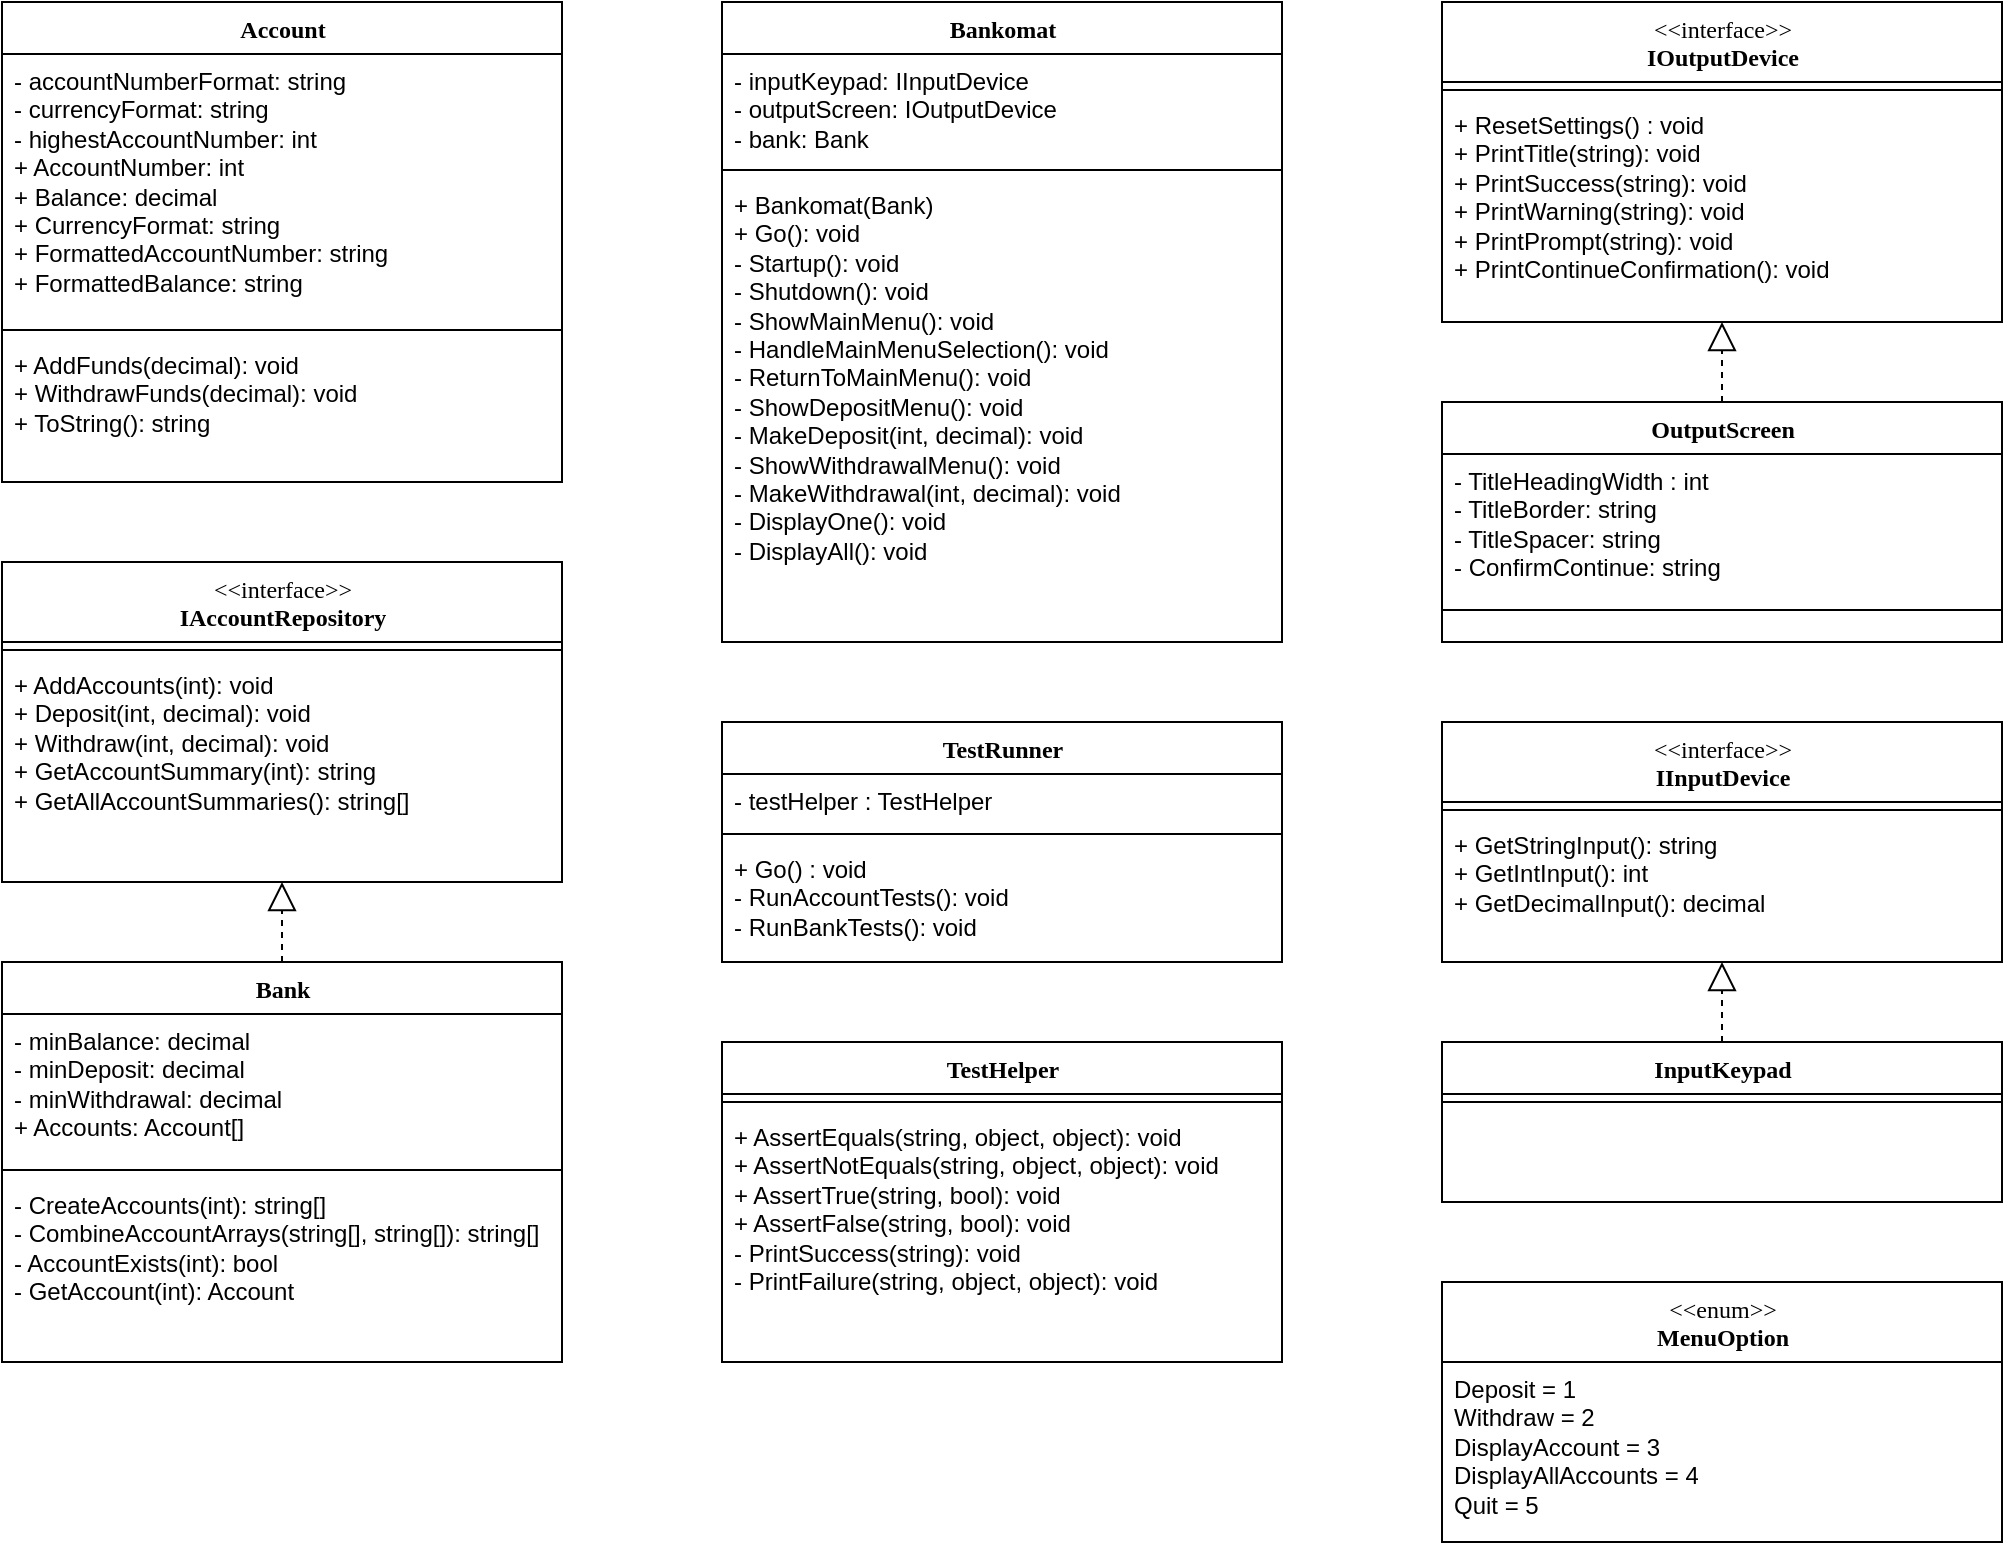 <mxfile version="26.0.16">
  <diagram name="Page-1" id="9f46799a-70d6-7492-0946-bef42562c5a5">
    <mxGraphModel dx="1434" dy="858" grid="1" gridSize="10" guides="1" tooltips="1" connect="1" arrows="1" fold="1" page="1" pageScale="1" pageWidth="1100" pageHeight="850" background="none" math="0" shadow="0">
      <root>
        <mxCell id="0" />
        <mxCell id="1" parent="0" />
        <mxCell id="MVel7ZbUO3ABJpIOXhGo-2" value="Bank" style="swimlane;html=1;fontStyle=1;align=center;verticalAlign=top;childLayout=stackLayout;horizontal=1;startSize=26;horizontalStack=0;resizeParent=1;resizeLast=0;collapsible=1;marginBottom=0;swimlaneFillColor=#ffffff;rounded=0;shadow=0;comic=0;labelBackgroundColor=none;strokeWidth=1;fillColor=none;fontFamily=Verdana;fontSize=12" parent="1" vertex="1">
          <mxGeometry x="40" y="520" width="280" height="200" as="geometry" />
        </mxCell>
        <mxCell id="MVel7ZbUO3ABJpIOXhGo-3" value="&lt;div&gt;- minBalance: decimal&lt;/div&gt;&lt;div&gt;- minDeposit: decimal&lt;/div&gt;&lt;div&gt;- minWithdrawal: decimal&lt;/div&gt;+ Accounts: Account[]" style="text;html=1;strokeColor=none;fillColor=none;align=left;verticalAlign=top;spacingLeft=4;spacingRight=4;whiteSpace=wrap;overflow=hidden;rotatable=0;points=[[0,0.5],[1,0.5]];portConstraint=eastwest;" parent="MVel7ZbUO3ABJpIOXhGo-2" vertex="1">
          <mxGeometry y="26" width="280" height="74" as="geometry" />
        </mxCell>
        <mxCell id="MVel7ZbUO3ABJpIOXhGo-5" value="" style="line;html=1;strokeWidth=1;fillColor=none;align=left;verticalAlign=middle;spacingTop=-1;spacingLeft=3;spacingRight=3;rotatable=0;labelPosition=right;points=[];portConstraint=eastwest;" parent="MVel7ZbUO3ABJpIOXhGo-2" vertex="1">
          <mxGeometry y="100" width="280" height="8" as="geometry" />
        </mxCell>
        <mxCell id="MVel7ZbUO3ABJpIOXhGo-6" value="&lt;div&gt;- CreateAccounts(int): string[]&lt;/div&gt;&lt;div&gt;- CombineAccountArrays(string[], string[]): string[]&lt;/div&gt;&lt;div&gt;- AccountExists(int): bool&lt;/div&gt;&lt;div&gt;- GetAccount(int): Account&lt;/div&gt;" style="text;html=1;strokeColor=none;fillColor=none;align=left;verticalAlign=top;spacingLeft=4;spacingRight=4;whiteSpace=wrap;overflow=hidden;rotatable=0;points=[[0,0.5],[1,0.5]];portConstraint=eastwest;" parent="MVel7ZbUO3ABJpIOXhGo-2" vertex="1">
          <mxGeometry y="108" width="280" height="92" as="geometry" />
        </mxCell>
        <mxCell id="MVel7ZbUO3ABJpIOXhGo-14" value="Bankomat" style="swimlane;html=1;fontStyle=1;align=center;verticalAlign=top;childLayout=stackLayout;horizontal=1;startSize=26;horizontalStack=0;resizeParent=1;resizeLast=0;collapsible=1;marginBottom=0;swimlaneFillColor=#ffffff;rounded=0;shadow=0;comic=0;labelBackgroundColor=none;strokeWidth=1;fillColor=none;fontFamily=Verdana;fontSize=12" parent="1" vertex="1">
          <mxGeometry x="400" y="40" width="280" height="320" as="geometry" />
        </mxCell>
        <mxCell id="MVel7ZbUO3ABJpIOXhGo-15" value="- inputKeypad: IInputDevice&lt;div&gt;- outputScreen: IOutputDevice&lt;/div&gt;&lt;div&gt;- bank: Bank&lt;/div&gt;" style="text;html=1;strokeColor=none;fillColor=none;align=left;verticalAlign=top;spacingLeft=4;spacingRight=4;whiteSpace=wrap;overflow=hidden;rotatable=0;points=[[0,0.5],[1,0.5]];portConstraint=eastwest;" parent="MVel7ZbUO3ABJpIOXhGo-14" vertex="1">
          <mxGeometry y="26" width="280" height="54" as="geometry" />
        </mxCell>
        <mxCell id="MVel7ZbUO3ABJpIOXhGo-17" value="" style="line;html=1;strokeWidth=1;fillColor=none;align=left;verticalAlign=middle;spacingTop=-1;spacingLeft=3;spacingRight=3;rotatable=0;labelPosition=right;points=[];portConstraint=eastwest;" parent="MVel7ZbUO3ABJpIOXhGo-14" vertex="1">
          <mxGeometry y="80" width="280" height="8" as="geometry" />
        </mxCell>
        <mxCell id="MVel7ZbUO3ABJpIOXhGo-18" value="+ Bankomat(Bank)&lt;div&gt;+ Go(): void&lt;/div&gt;&lt;div&gt;- Startup(): void&lt;/div&gt;&lt;div&gt;- Shutdown(): void&lt;/div&gt;&lt;div&gt;- ShowMainMenu(): void&lt;/div&gt;&lt;div&gt;- HandleMainMenuSelection(): void&lt;/div&gt;&lt;div&gt;- ReturnToMainMenu(): void&lt;/div&gt;&lt;div&gt;- ShowDepositMenu(): void&lt;/div&gt;&lt;div&gt;- MakeDeposit(int, decimal): void&lt;/div&gt;&lt;div&gt;- ShowWithdrawalMenu(): void&lt;/div&gt;&lt;div&gt;- MakeWithdrawal(int, decimal): void&lt;/div&gt;&lt;div&gt;- DisplayOne(): void&lt;/div&gt;&lt;div&gt;- DisplayAll(): void&lt;/div&gt;" style="text;html=1;strokeColor=none;fillColor=none;align=left;verticalAlign=top;spacingLeft=4;spacingRight=4;whiteSpace=wrap;overflow=hidden;rotatable=0;points=[[0,0.5],[1,0.5]];portConstraint=eastwest;" parent="MVel7ZbUO3ABJpIOXhGo-14" vertex="1">
          <mxGeometry y="88" width="280" height="202" as="geometry" />
        </mxCell>
        <mxCell id="MVel7ZbUO3ABJpIOXhGo-25" value="&lt;div&gt;&lt;span style=&quot;font-weight: 400;&quot;&gt;&amp;lt;&amp;lt;interface&amp;gt;&amp;gt;&lt;/span&gt;&lt;/div&gt;IInputDevice" style="swimlane;html=1;fontStyle=1;align=center;verticalAlign=top;childLayout=stackLayout;horizontal=1;startSize=40;horizontalStack=0;resizeParent=1;resizeLast=0;collapsible=1;marginBottom=0;swimlaneFillColor=#ffffff;rounded=0;shadow=0;comic=0;labelBackgroundColor=none;strokeWidth=1;fillColor=none;fontFamily=Verdana;fontSize=12" parent="1" vertex="1">
          <mxGeometry x="760" y="400" width="280" height="120" as="geometry" />
        </mxCell>
        <mxCell id="MVel7ZbUO3ABJpIOXhGo-28" value="" style="line;html=1;strokeWidth=1;fillColor=none;align=left;verticalAlign=middle;spacingTop=-1;spacingLeft=3;spacingRight=3;rotatable=0;labelPosition=right;points=[];portConstraint=eastwest;" parent="MVel7ZbUO3ABJpIOXhGo-25" vertex="1">
          <mxGeometry y="40" width="280" height="8" as="geometry" />
        </mxCell>
        <mxCell id="Bssd5C7kZi3IYnukUNi5-9" value="+ GetStringInput(): string&lt;div&gt;+ GetIntInput(): int&lt;/div&gt;&lt;div&gt;+ GetDecimalInput(): decimal&lt;/div&gt;" style="text;html=1;strokeColor=none;fillColor=none;align=left;verticalAlign=top;spacingLeft=4;spacingRight=4;whiteSpace=wrap;overflow=hidden;rotatable=0;points=[[0,0.5],[1,0.5]];portConstraint=eastwest;" parent="MVel7ZbUO3ABJpIOXhGo-25" vertex="1">
          <mxGeometry y="48" width="280" height="62" as="geometry" />
        </mxCell>
        <mxCell id="MVel7ZbUO3ABJpIOXhGo-32" value="InputKeypad" style="swimlane;html=1;fontStyle=1;align=center;verticalAlign=top;childLayout=stackLayout;horizontal=1;startSize=26;horizontalStack=0;resizeParent=1;resizeLast=0;collapsible=1;marginBottom=0;swimlaneFillColor=#ffffff;rounded=0;shadow=0;comic=0;labelBackgroundColor=none;strokeWidth=1;fillColor=none;fontFamily=Verdana;fontSize=12" parent="1" vertex="1">
          <mxGeometry x="760" y="560" width="280" height="80" as="geometry" />
        </mxCell>
        <mxCell id="MVel7ZbUO3ABJpIOXhGo-35" value="" style="line;html=1;strokeWidth=1;fillColor=none;align=left;verticalAlign=middle;spacingTop=-1;spacingLeft=3;spacingRight=3;rotatable=0;labelPosition=right;points=[];portConstraint=eastwest;" parent="MVel7ZbUO3ABJpIOXhGo-32" vertex="1">
          <mxGeometry y="26" width="280" height="8" as="geometry" />
        </mxCell>
        <mxCell id="MVel7ZbUO3ABJpIOXhGo-39" value="" style="endArrow=block;dashed=1;endFill=0;endSize=12;html=1;rounded=0;entryX=0.5;entryY=1;entryDx=0;entryDy=0;exitX=0.5;exitY=0;exitDx=0;exitDy=0;" parent="1" source="MVel7ZbUO3ABJpIOXhGo-32" target="MVel7ZbUO3ABJpIOXhGo-25" edge="1">
          <mxGeometry width="160" relative="1" as="geometry">
            <mxPoint x="590" y="380" as="sourcePoint" />
            <mxPoint x="750" y="380" as="targetPoint" />
          </mxGeometry>
        </mxCell>
        <mxCell id="MVel7ZbUO3ABJpIOXhGo-40" value="&lt;div&gt;&lt;span style=&quot;font-weight: normal;&quot;&gt;&amp;lt;&amp;lt;interface&amp;gt;&amp;gt;&lt;/span&gt;&lt;/div&gt;IOutputDevice" style="swimlane;html=1;fontStyle=1;align=center;verticalAlign=top;childLayout=stackLayout;horizontal=1;startSize=40;horizontalStack=0;resizeParent=1;resizeLast=0;collapsible=1;marginBottom=0;swimlaneFillColor=#ffffff;rounded=0;shadow=0;comic=0;labelBackgroundColor=none;strokeWidth=1;fillColor=none;fontFamily=Verdana;fontSize=12" parent="1" vertex="1">
          <mxGeometry x="760" y="40" width="280" height="160" as="geometry" />
        </mxCell>
        <mxCell id="MVel7ZbUO3ABJpIOXhGo-41" value="" style="line;html=1;strokeWidth=1;fillColor=none;align=left;verticalAlign=middle;spacingTop=-1;spacingLeft=3;spacingRight=3;rotatable=0;labelPosition=right;points=[];portConstraint=eastwest;" parent="MVel7ZbUO3ABJpIOXhGo-40" vertex="1">
          <mxGeometry y="40" width="280" height="8" as="geometry" />
        </mxCell>
        <mxCell id="MVel7ZbUO3ABJpIOXhGo-42" value="+ ResetSettings() : void&lt;div&gt;+ PrintTitle(string): void&lt;/div&gt;&lt;div&gt;+ PrintSuccess(string): void&lt;/div&gt;&lt;div&gt;+ PrintWarning(string): void&lt;/div&gt;&lt;div&gt;+ PrintPrompt(string): void&lt;/div&gt;&lt;div&gt;+ PrintContinueConfirmation(): void&lt;/div&gt;" style="text;html=1;strokeColor=none;fillColor=none;align=left;verticalAlign=top;spacingLeft=4;spacingRight=4;whiteSpace=wrap;overflow=hidden;rotatable=0;points=[[0,0.5],[1,0.5]];portConstraint=eastwest;" parent="MVel7ZbUO3ABJpIOXhGo-40" vertex="1">
          <mxGeometry y="48" width="280" height="102" as="geometry" />
        </mxCell>
        <mxCell id="MVel7ZbUO3ABJpIOXhGo-49" value="OutputScreen" style="swimlane;html=1;fontStyle=1;align=center;verticalAlign=top;childLayout=stackLayout;horizontal=1;startSize=26;horizontalStack=0;resizeParent=1;resizeLast=0;collapsible=1;marginBottom=0;swimlaneFillColor=#ffffff;rounded=0;shadow=0;comic=0;labelBackgroundColor=none;strokeWidth=1;fillColor=none;fontFamily=Verdana;fontSize=12" parent="1" vertex="1">
          <mxGeometry x="760" y="240" width="280" height="120" as="geometry" />
        </mxCell>
        <mxCell id="MVel7ZbUO3ABJpIOXhGo-62" value="- TitleHeadingWidth : int&lt;div&gt;- TitleBorder: string&lt;/div&gt;&lt;div&gt;- TitleSpacer: string&lt;br&gt;&lt;div&gt;- ConfirmContinue: string&lt;/div&gt;&lt;/div&gt;" style="text;html=1;strokeColor=none;fillColor=none;align=left;verticalAlign=top;spacingLeft=4;spacingRight=4;whiteSpace=wrap;overflow=hidden;rotatable=0;points=[[0,0.5],[1,0.5]];portConstraint=eastwest;" parent="MVel7ZbUO3ABJpIOXhGo-49" vertex="1">
          <mxGeometry y="26" width="280" height="74" as="geometry" />
        </mxCell>
        <mxCell id="MVel7ZbUO3ABJpIOXhGo-50" value="" style="line;html=1;strokeWidth=1;fillColor=none;align=left;verticalAlign=middle;spacingTop=-1;spacingLeft=3;spacingRight=3;rotatable=0;labelPosition=right;points=[];portConstraint=eastwest;" parent="MVel7ZbUO3ABJpIOXhGo-49" vertex="1">
          <mxGeometry y="100" width="280" height="8" as="geometry" />
        </mxCell>
        <mxCell id="MVel7ZbUO3ABJpIOXhGo-51" value="" style="endArrow=block;dashed=1;endFill=0;endSize=12;html=1;rounded=0;entryX=0.5;entryY=1;entryDx=0;entryDy=0;exitX=0.5;exitY=0;exitDx=0;exitDy=0;" parent="1" source="MVel7ZbUO3ABJpIOXhGo-49" target="MVel7ZbUO3ABJpIOXhGo-40" edge="1">
          <mxGeometry width="160" relative="1" as="geometry">
            <mxPoint x="590" y="300" as="sourcePoint" />
            <mxPoint x="750" y="300" as="targetPoint" />
          </mxGeometry>
        </mxCell>
        <mxCell id="MVel7ZbUO3ABJpIOXhGo-54" value="&lt;div&gt;&lt;span style=&quot;font-weight: normal;&quot;&gt;&amp;lt;&amp;lt;enum&amp;gt;&amp;gt;&lt;/span&gt;&lt;/div&gt;MenuOption" style="swimlane;html=1;fontStyle=1;align=center;verticalAlign=top;childLayout=stackLayout;horizontal=1;startSize=40;horizontalStack=0;resizeParent=1;resizeLast=0;collapsible=1;marginBottom=0;swimlaneFillColor=#ffffff;rounded=0;shadow=0;comic=0;labelBackgroundColor=none;strokeWidth=1;fillColor=none;fontFamily=Verdana;fontSize=12" parent="1" vertex="1">
          <mxGeometry x="760" y="680" width="280" height="130" as="geometry" />
        </mxCell>
        <mxCell id="MVel7ZbUO3ABJpIOXhGo-55" value="Deposit = 1&lt;div&gt;&lt;span style=&quot;background-color: transparent; color: light-dark(rgb(0, 0, 0), rgb(255, 255, 255));&quot;&gt;Withdraw = 2&lt;/span&gt;&lt;/div&gt;&lt;div&gt;&lt;span style=&quot;background-color: transparent; color: light-dark(rgb(0, 0, 0), rgb(255, 255, 255));&quot;&gt;DisplayAccount = 3&lt;/span&gt;&lt;/div&gt;&lt;div&gt;&lt;span style=&quot;background-color: transparent; color: light-dark(rgb(0, 0, 0), rgb(255, 255, 255));&quot;&gt;DisplayAllAccounts = 4&lt;/span&gt;&lt;/div&gt;&lt;div&gt;&lt;span style=&quot;background-color: transparent; color: light-dark(rgb(0, 0, 0), rgb(255, 255, 255));&quot;&gt;Quit = 5&lt;/span&gt;&lt;/div&gt;" style="text;html=1;strokeColor=none;fillColor=none;align=left;verticalAlign=top;spacingLeft=4;spacingRight=4;whiteSpace=wrap;overflow=hidden;rotatable=0;points=[[0,0.5],[1,0.5]];portConstraint=eastwest;" parent="MVel7ZbUO3ABJpIOXhGo-54" vertex="1">
          <mxGeometry y="40" width="280" height="80" as="geometry" />
        </mxCell>
        <mxCell id="MVel7ZbUO3ABJpIOXhGo-64" value="TestRunner" style="swimlane;html=1;fontStyle=1;align=center;verticalAlign=top;childLayout=stackLayout;horizontal=1;startSize=26;horizontalStack=0;resizeParent=1;resizeLast=0;collapsible=1;marginBottom=0;swimlaneFillColor=#ffffff;rounded=0;shadow=0;comic=0;labelBackgroundColor=none;strokeWidth=1;fillColor=none;fontFamily=Verdana;fontSize=12" parent="1" vertex="1">
          <mxGeometry x="400" y="400" width="280" height="120" as="geometry" />
        </mxCell>
        <mxCell id="MVel7ZbUO3ABJpIOXhGo-65" value="- testHelper : TestHelper" style="text;html=1;strokeColor=none;fillColor=none;align=left;verticalAlign=top;spacingLeft=4;spacingRight=4;whiteSpace=wrap;overflow=hidden;rotatable=0;points=[[0,0.5],[1,0.5]];portConstraint=eastwest;" parent="MVel7ZbUO3ABJpIOXhGo-64" vertex="1">
          <mxGeometry y="26" width="280" height="26" as="geometry" />
        </mxCell>
        <mxCell id="MVel7ZbUO3ABJpIOXhGo-67" value="" style="line;html=1;strokeWidth=1;fillColor=none;align=left;verticalAlign=middle;spacingTop=-1;spacingLeft=3;spacingRight=3;rotatable=0;labelPosition=right;points=[];portConstraint=eastwest;" parent="MVel7ZbUO3ABJpIOXhGo-64" vertex="1">
          <mxGeometry y="52" width="280" height="8" as="geometry" />
        </mxCell>
        <mxCell id="MVel7ZbUO3ABJpIOXhGo-68" value="+ Go() : void&lt;div&gt;- RunAccountTests(): void&lt;/div&gt;&lt;div&gt;- RunBankTests(): void&lt;/div&gt;" style="text;html=1;strokeColor=none;fillColor=none;align=left;verticalAlign=top;spacingLeft=4;spacingRight=4;whiteSpace=wrap;overflow=hidden;rotatable=0;points=[[0,0.5],[1,0.5]];portConstraint=eastwest;" parent="MVel7ZbUO3ABJpIOXhGo-64" vertex="1">
          <mxGeometry y="60" width="280" height="60" as="geometry" />
        </mxCell>
        <mxCell id="MVel7ZbUO3ABJpIOXhGo-71" value="TestHelper" style="swimlane;html=1;fontStyle=1;align=center;verticalAlign=top;childLayout=stackLayout;horizontal=1;startSize=26;horizontalStack=0;resizeParent=1;resizeLast=0;collapsible=1;marginBottom=0;swimlaneFillColor=#ffffff;rounded=0;shadow=0;comic=0;labelBackgroundColor=none;strokeWidth=1;fillColor=none;fontFamily=Verdana;fontSize=12" parent="1" vertex="1">
          <mxGeometry x="400" y="560" width="280" height="160" as="geometry" />
        </mxCell>
        <mxCell id="MVel7ZbUO3ABJpIOXhGo-73" value="" style="line;html=1;strokeWidth=1;fillColor=none;align=left;verticalAlign=middle;spacingTop=-1;spacingLeft=3;spacingRight=3;rotatable=0;labelPosition=right;points=[];portConstraint=eastwest;" parent="MVel7ZbUO3ABJpIOXhGo-71" vertex="1">
          <mxGeometry y="26" width="280" height="8" as="geometry" />
        </mxCell>
        <mxCell id="MVel7ZbUO3ABJpIOXhGo-74" value="&lt;div&gt;+ AssertEquals(string, object, object): void&lt;/div&gt;&lt;div&gt;+ AssertNotEquals(string, object, object): void&lt;/div&gt;&lt;div&gt;+ AssertTrue(string, bool): void&lt;/div&gt;&lt;div&gt;+ AssertFalse(string, bool): void&lt;/div&gt;&lt;div&gt;- PrintSuccess(string): void&lt;/div&gt;&lt;div&gt;- PrintFailure(string, object, object): void&lt;/div&gt;" style="text;html=1;strokeColor=none;fillColor=none;align=left;verticalAlign=top;spacingLeft=4;spacingRight=4;whiteSpace=wrap;overflow=hidden;rotatable=0;points=[[0,0.5],[1,0.5]];portConstraint=eastwest;" parent="MVel7ZbUO3ABJpIOXhGo-71" vertex="1">
          <mxGeometry y="34" width="280" height="126" as="geometry" />
        </mxCell>
        <mxCell id="Bssd5C7kZi3IYnukUNi5-3" value="Account" style="swimlane;html=1;fontStyle=1;align=center;verticalAlign=top;childLayout=stackLayout;horizontal=1;startSize=26;horizontalStack=0;resizeParent=1;resizeLast=0;collapsible=1;marginBottom=0;swimlaneFillColor=#ffffff;rounded=0;shadow=0;comic=0;labelBackgroundColor=none;strokeWidth=1;fillColor=none;fontFamily=Verdana;fontSize=12" parent="1" vertex="1">
          <mxGeometry x="40" y="40" width="280" height="240" as="geometry" />
        </mxCell>
        <mxCell id="Bssd5C7kZi3IYnukUNi5-4" value="- accountNumberFormat: string&lt;div&gt;- currencyFormat: string&lt;/div&gt;&lt;div&gt;- highestAccountNumber: int&lt;/div&gt;&lt;div&gt;+ AccountNumber: int&lt;/div&gt;&lt;div&gt;+ Balance: decimal&lt;/div&gt;&lt;div&gt;+ CurrencyFormat: string&lt;/div&gt;&lt;div&gt;+ FormattedAccountNumber: string&lt;/div&gt;&lt;div&gt;+ FormattedBalance: string&lt;/div&gt;" style="text;html=1;strokeColor=none;fillColor=none;align=left;verticalAlign=top;spacingLeft=4;spacingRight=4;whiteSpace=wrap;overflow=hidden;rotatable=0;points=[[0,0.5],[1,0.5]];portConstraint=eastwest;" parent="Bssd5C7kZi3IYnukUNi5-3" vertex="1">
          <mxGeometry y="26" width="280" height="134" as="geometry" />
        </mxCell>
        <mxCell id="Bssd5C7kZi3IYnukUNi5-6" value="" style="line;html=1;strokeWidth=1;fillColor=none;align=left;verticalAlign=middle;spacingTop=-1;spacingLeft=3;spacingRight=3;rotatable=0;labelPosition=right;points=[];portConstraint=eastwest;" parent="Bssd5C7kZi3IYnukUNi5-3" vertex="1">
          <mxGeometry y="160" width="280" height="8" as="geometry" />
        </mxCell>
        <mxCell id="Bssd5C7kZi3IYnukUNi5-7" value="&lt;div&gt;+ AddFunds(decimal): void&lt;/div&gt;&lt;div&gt;+ WithdrawFunds(decimal): void&lt;/div&gt;&lt;div&gt;+ ToString(): string&lt;/div&gt;" style="text;html=1;strokeColor=none;fillColor=none;align=left;verticalAlign=top;spacingLeft=4;spacingRight=4;whiteSpace=wrap;overflow=hidden;rotatable=0;points=[[0,0.5],[1,0.5]];portConstraint=eastwest;" parent="Bssd5C7kZi3IYnukUNi5-3" vertex="1">
          <mxGeometry y="168" width="280" height="72" as="geometry" />
        </mxCell>
        <mxCell id="eUmOwKKm6lLS8WNnJLex-1" value="&lt;div&gt;&lt;span style=&quot;font-weight: 400;&quot;&gt;&amp;lt;&amp;lt;interface&amp;gt;&amp;gt;&lt;/span&gt;&lt;/div&gt;IAccountRepository" style="swimlane;html=1;fontStyle=1;align=center;verticalAlign=top;childLayout=stackLayout;horizontal=1;startSize=40;horizontalStack=0;resizeParent=1;resizeLast=0;collapsible=1;marginBottom=0;swimlaneFillColor=#ffffff;rounded=0;shadow=0;comic=0;labelBackgroundColor=none;strokeWidth=1;fillColor=none;fontFamily=Verdana;fontSize=12" vertex="1" parent="1">
          <mxGeometry x="40" y="320" width="280" height="160" as="geometry" />
        </mxCell>
        <mxCell id="eUmOwKKm6lLS8WNnJLex-2" value="" style="line;html=1;strokeWidth=1;fillColor=none;align=left;verticalAlign=middle;spacingTop=-1;spacingLeft=3;spacingRight=3;rotatable=0;labelPosition=right;points=[];portConstraint=eastwest;" vertex="1" parent="eUmOwKKm6lLS8WNnJLex-1">
          <mxGeometry y="40" width="280" height="8" as="geometry" />
        </mxCell>
        <mxCell id="eUmOwKKm6lLS8WNnJLex-3" value="+ AddAccounts(int): void&lt;div&gt;+ Deposit(int, decimal): void&lt;/div&gt;&lt;div&gt;+ Withdraw(int, decimal): void&lt;/div&gt;&lt;div&gt;+ GetAccountSummary(int): string&lt;/div&gt;&lt;div&gt;+ GetAllAccountSummaries(): string[]&lt;/div&gt;" style="text;html=1;strokeColor=none;fillColor=none;align=left;verticalAlign=top;spacingLeft=4;spacingRight=4;whiteSpace=wrap;overflow=hidden;rotatable=0;points=[[0,0.5],[1,0.5]];portConstraint=eastwest;" vertex="1" parent="eUmOwKKm6lLS8WNnJLex-1">
          <mxGeometry y="48" width="280" height="112" as="geometry" />
        </mxCell>
        <mxCell id="eUmOwKKm6lLS8WNnJLex-4" value="" style="endArrow=block;dashed=1;endFill=0;endSize=12;html=1;rounded=0;exitX=0.5;exitY=0;exitDx=0;exitDy=0;" edge="1" parent="1" source="MVel7ZbUO3ABJpIOXhGo-2" target="eUmOwKKm6lLS8WNnJLex-1">
          <mxGeometry width="160" relative="1" as="geometry">
            <mxPoint x="420" y="810" as="sourcePoint" />
            <mxPoint x="580" y="810" as="targetPoint" />
          </mxGeometry>
        </mxCell>
      </root>
    </mxGraphModel>
  </diagram>
</mxfile>
